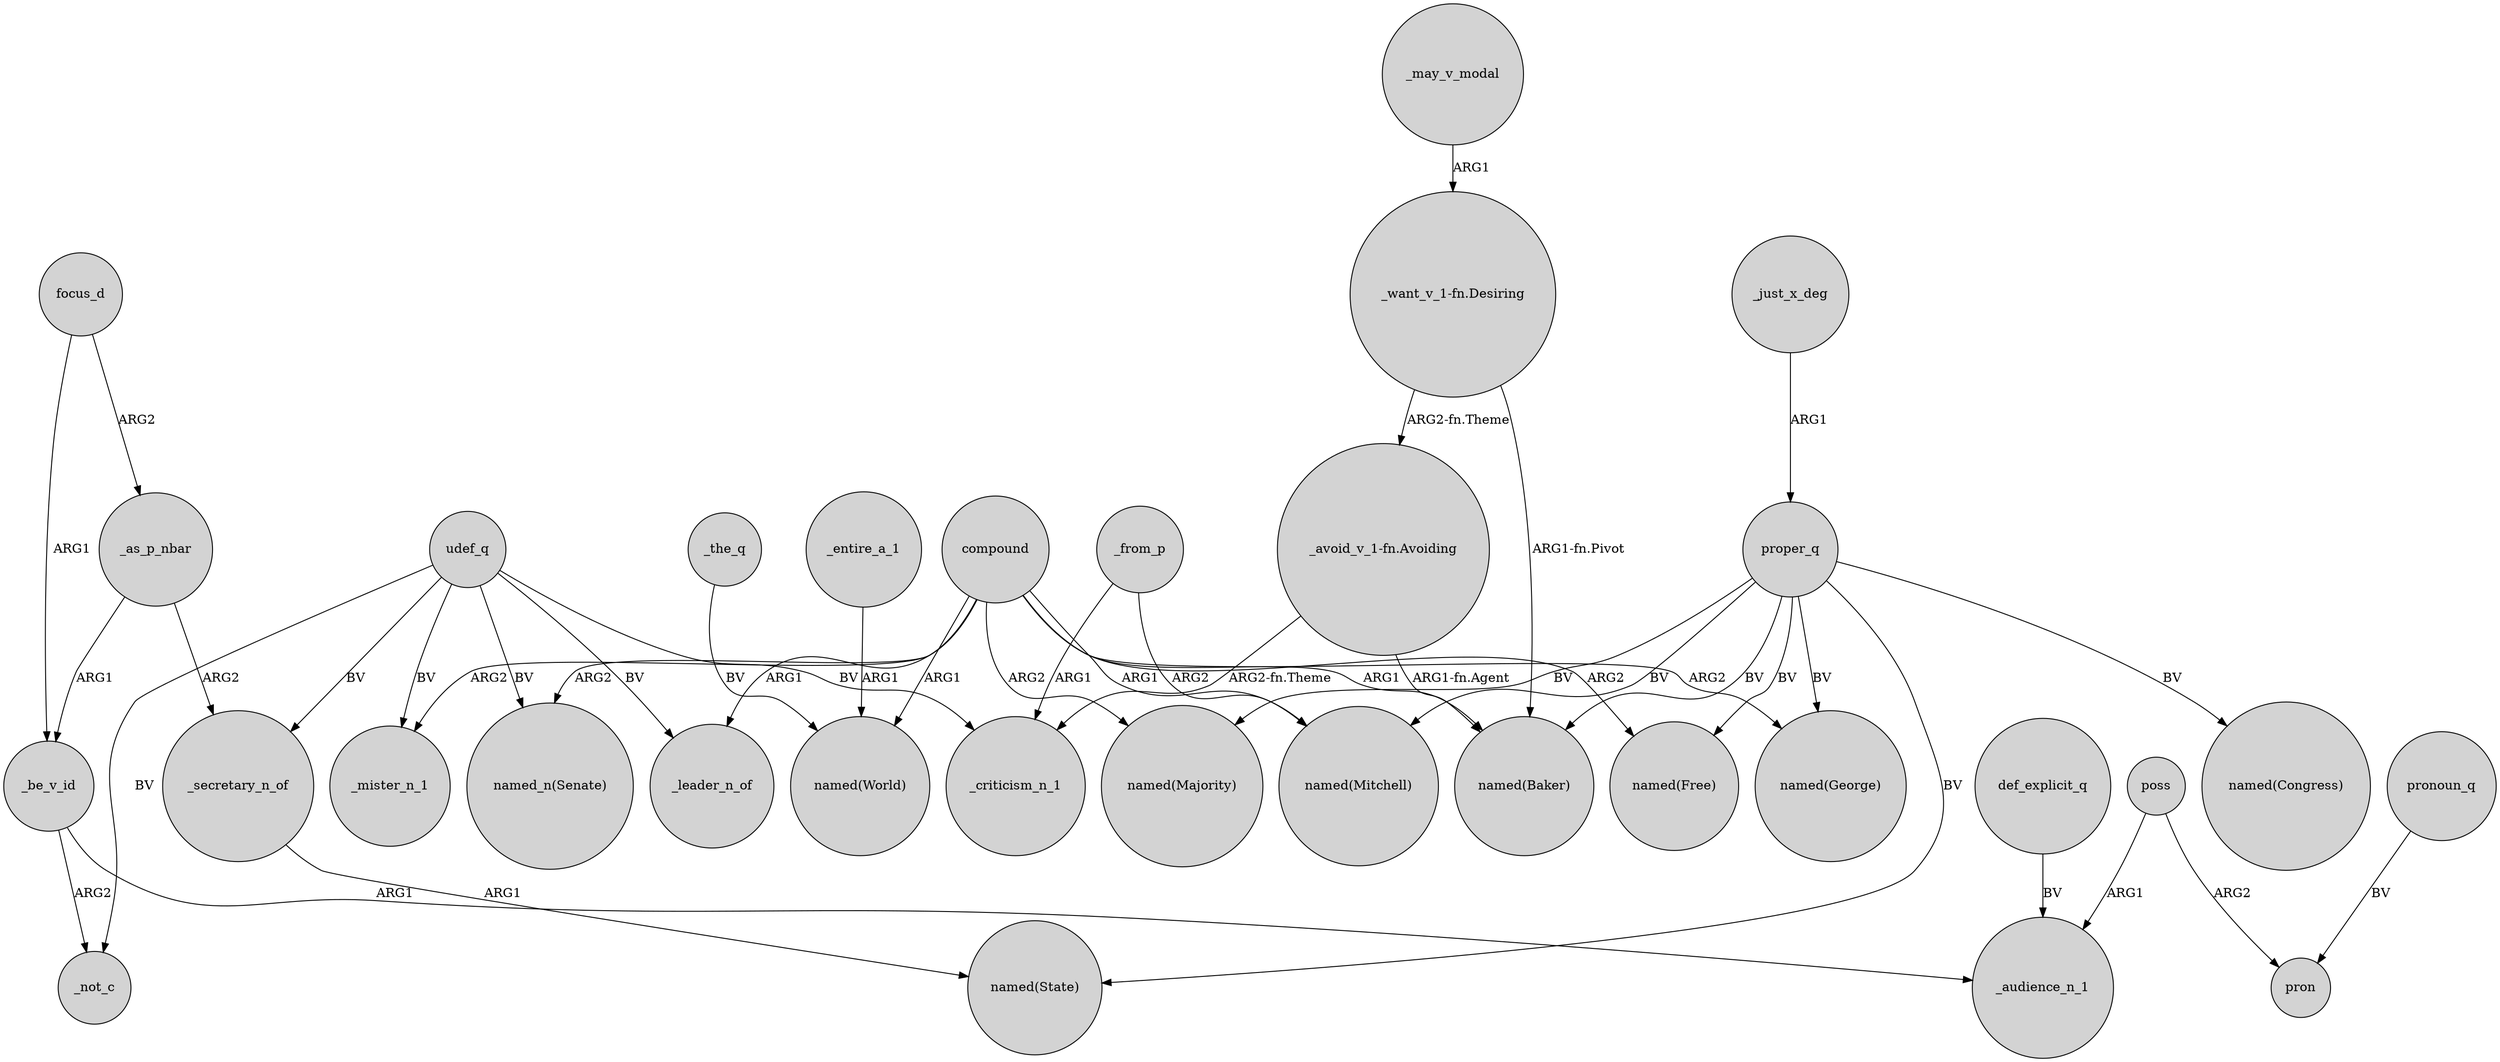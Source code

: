 digraph {
	node [shape=circle style=filled]
	_as_p_nbar -> _secretary_n_of [label=ARG2]
	udef_q -> _secretary_n_of [label=BV]
	"_avoid_v_1-fn.Avoiding" -> "named(Baker)" [label="ARG1-fn.Agent"]
	_as_p_nbar -> _be_v_id [label=ARG1]
	poss -> pron [label=ARG2]
	compound -> "named(Majority)" [label=ARG2]
	compound -> _mister_n_1 [label=ARG2]
	"_avoid_v_1-fn.Avoiding" -> _criticism_n_1 [label="ARG2-fn.Theme"]
	"_want_v_1-fn.Desiring" -> "_avoid_v_1-fn.Avoiding" [label="ARG2-fn.Theme"]
	udef_q -> _mister_n_1 [label=BV]
	_from_p -> _criticism_n_1 [label=ARG1]
	poss -> _audience_n_1 [label=ARG1]
	compound -> _leader_n_of [label=ARG1]
	compound -> "named(George)" [label=ARG2]
	compound -> "named(Free)" [label=ARG2]
	def_explicit_q -> _audience_n_1 [label=BV]
	_the_q -> "named(World)" [label=BV]
	proper_q -> "named(Congress)" [label=BV]
	compound -> "named(Mitchell)" [label=ARG1]
	proper_q -> "named(Majority)" [label=BV]
	proper_q -> "named(Baker)" [label=BV]
	pronoun_q -> pron [label=BV]
	focus_d -> _be_v_id [label=ARG1]
	_be_v_id -> _not_c [label=ARG2]
	_just_x_deg -> proper_q [label=ARG1]
	compound -> "named_n(Senate)" [label=ARG2]
	_secretary_n_of -> "named(State)" [label=ARG1]
	compound -> "named(World)" [label=ARG1]
	_entire_a_1 -> "named(World)" [label=ARG1]
	proper_q -> "named(George)" [label=BV]
	proper_q -> "named(Mitchell)" [label=BV]
	udef_q -> "named_n(Senate)" [label=BV]
	_may_v_modal -> "_want_v_1-fn.Desiring" [label=ARG1]
	focus_d -> _as_p_nbar [label=ARG2]
	proper_q -> "named(State)" [label=BV]
	compound -> "named(Baker)" [label=ARG1]
	"_want_v_1-fn.Desiring" -> "named(Baker)" [label="ARG1-fn.Pivot"]
	udef_q -> _not_c [label=BV]
	_be_v_id -> _audience_n_1 [label=ARG1]
	_from_p -> "named(Mitchell)" [label=ARG2]
	udef_q -> _leader_n_of [label=BV]
	proper_q -> "named(Free)" [label=BV]
	udef_q -> _criticism_n_1 [label=BV]
}
